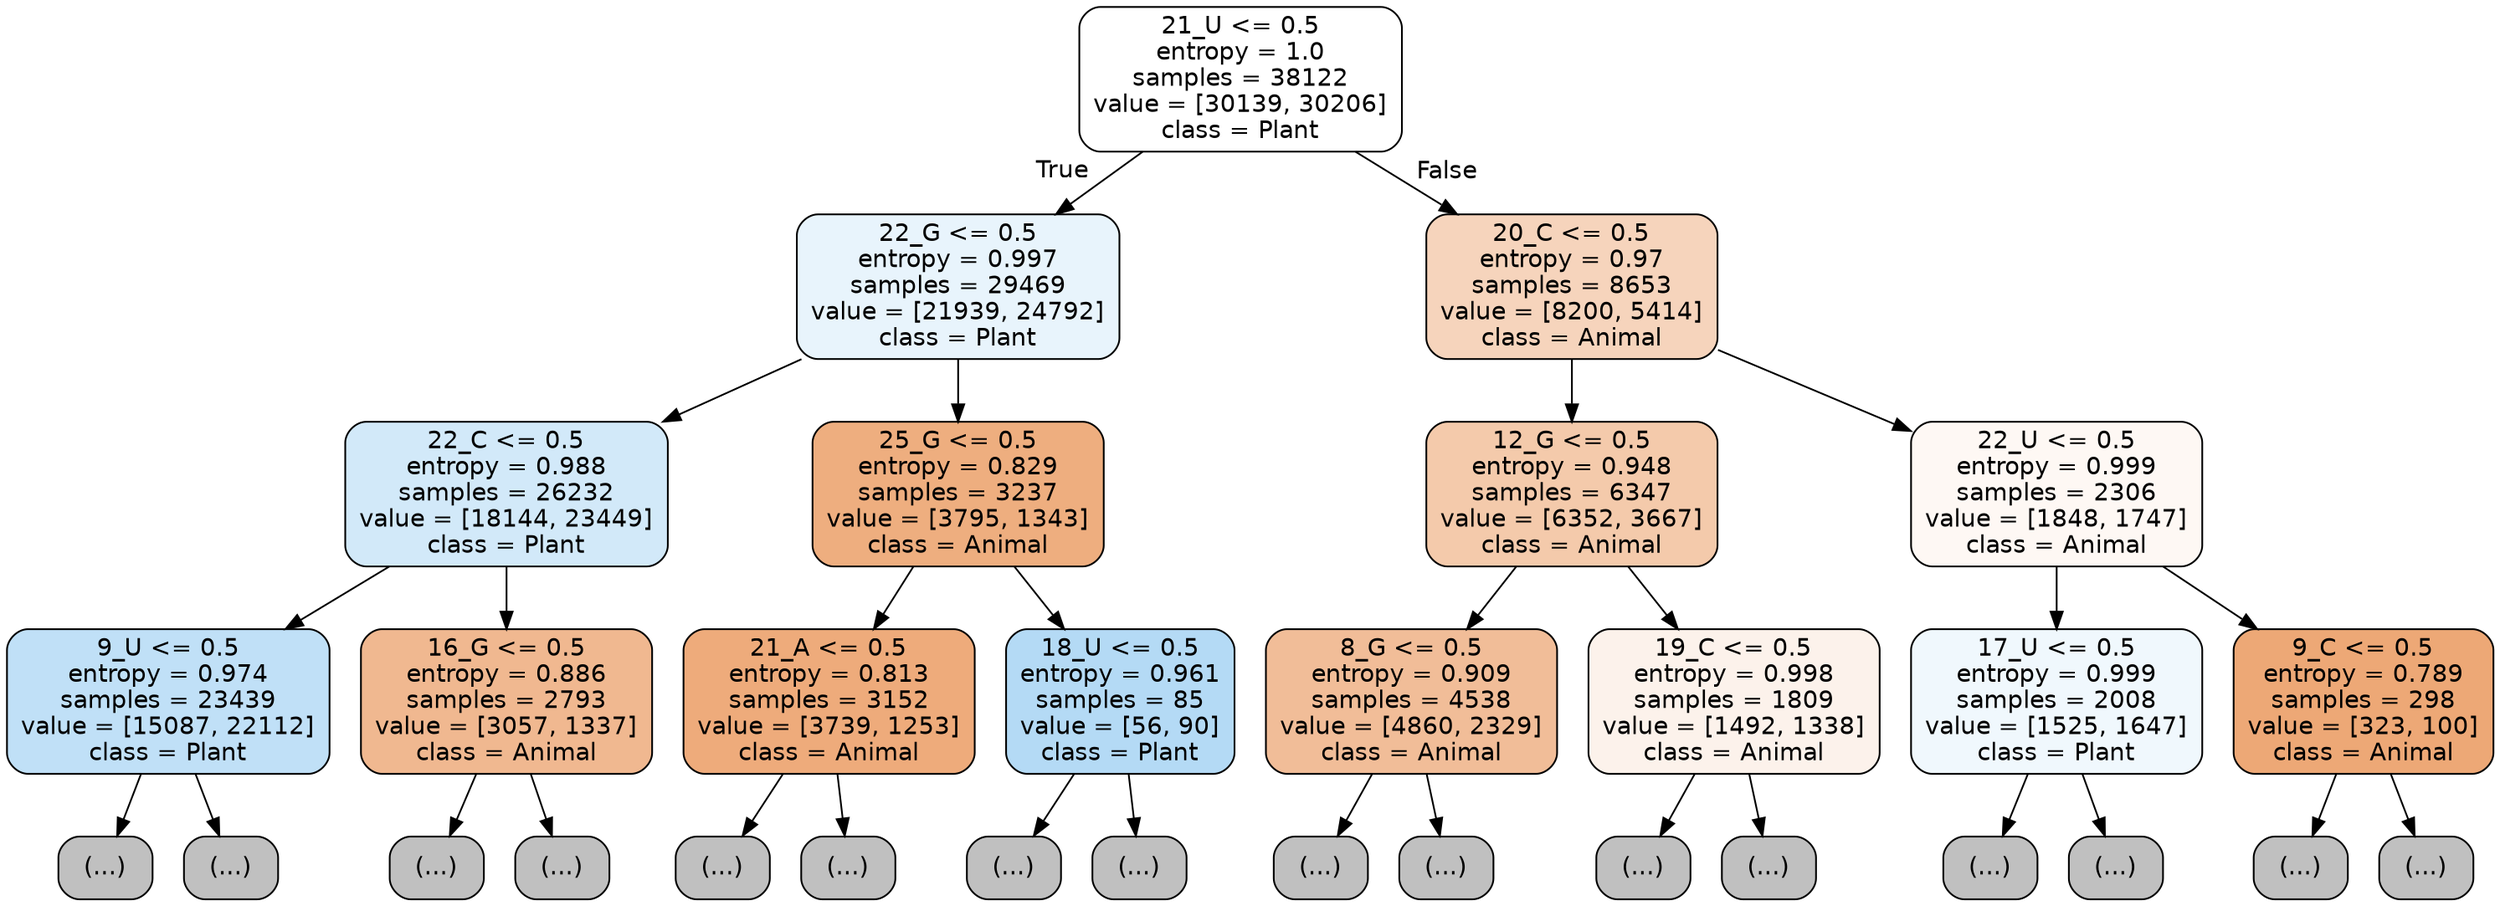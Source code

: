 digraph Tree {
node [shape=box, style="filled, rounded", color="black", fontname="helvetica"] ;
edge [fontname="helvetica"] ;
0 [label="21_U <= 0.5\nentropy = 1.0\nsamples = 38122\nvalue = [30139, 30206]\nclass = Plant", fillcolor="#ffffff"] ;
1 [label="22_G <= 0.5\nentropy = 0.997\nsamples = 29469\nvalue = [21939, 24792]\nclass = Plant", fillcolor="#e8f4fc"] ;
0 -> 1 [labeldistance=2.5, labelangle=45, headlabel="True"] ;
2 [label="22_C <= 0.5\nentropy = 0.988\nsamples = 26232\nvalue = [18144, 23449]\nclass = Plant", fillcolor="#d2e9f9"] ;
1 -> 2 ;
3 [label="9_U <= 0.5\nentropy = 0.974\nsamples = 23439\nvalue = [15087, 22112]\nclass = Plant", fillcolor="#c0e0f7"] ;
2 -> 3 ;
4 [label="(...)", fillcolor="#C0C0C0"] ;
3 -> 4 ;
7593 [label="(...)", fillcolor="#C0C0C0"] ;
3 -> 7593 ;
10546 [label="16_G <= 0.5\nentropy = 0.886\nsamples = 2793\nvalue = [3057, 1337]\nclass = Animal", fillcolor="#f0b890"] ;
2 -> 10546 ;
10547 [label="(...)", fillcolor="#C0C0C0"] ;
10546 -> 10547 ;
11672 [label="(...)", fillcolor="#C0C0C0"] ;
10546 -> 11672 ;
11989 [label="25_G <= 0.5\nentropy = 0.829\nsamples = 3237\nvalue = [3795, 1343]\nclass = Animal", fillcolor="#eeae7f"] ;
1 -> 11989 ;
11990 [label="21_A <= 0.5\nentropy = 0.813\nsamples = 3152\nvalue = [3739, 1253]\nclass = Animal", fillcolor="#eeab7b"] ;
11989 -> 11990 ;
11991 [label="(...)", fillcolor="#C0C0C0"] ;
11990 -> 11991 ;
12872 [label="(...)", fillcolor="#C0C0C0"] ;
11990 -> 12872 ;
13301 [label="18_U <= 0.5\nentropy = 0.961\nsamples = 85\nvalue = [56, 90]\nclass = Plant", fillcolor="#b4daf5"] ;
11989 -> 13301 ;
13302 [label="(...)", fillcolor="#C0C0C0"] ;
13301 -> 13302 ;
13333 [label="(...)", fillcolor="#C0C0C0"] ;
13301 -> 13333 ;
13340 [label="20_C <= 0.5\nentropy = 0.97\nsamples = 8653\nvalue = [8200, 5414]\nclass = Animal", fillcolor="#f6d4bc"] ;
0 -> 13340 [labeldistance=2.5, labelangle=-45, headlabel="False"] ;
13341 [label="12_G <= 0.5\nentropy = 0.948\nsamples = 6347\nvalue = [6352, 3667]\nclass = Animal", fillcolor="#f4caab"] ;
13340 -> 13341 ;
13342 [label="8_G <= 0.5\nentropy = 0.909\nsamples = 4538\nvalue = [4860, 2329]\nclass = Animal", fillcolor="#f1bd98"] ;
13341 -> 13342 ;
13343 [label="(...)", fillcolor="#C0C0C0"] ;
13342 -> 13343 ;
14780 [label="(...)", fillcolor="#C0C0C0"] ;
13342 -> 14780 ;
15361 [label="19_C <= 0.5\nentropy = 0.998\nsamples = 1809\nvalue = [1492, 1338]\nclass = Animal", fillcolor="#fcf2eb"] ;
13341 -> 15361 ;
15362 [label="(...)", fillcolor="#C0C0C0"] ;
15361 -> 15362 ;
15859 [label="(...)", fillcolor="#C0C0C0"] ;
15361 -> 15859 ;
16054 [label="22_U <= 0.5\nentropy = 0.999\nsamples = 2306\nvalue = [1848, 1747]\nclass = Animal", fillcolor="#fef8f4"] ;
13340 -> 16054 ;
16055 [label="17_U <= 0.5\nentropy = 0.999\nsamples = 2008\nvalue = [1525, 1647]\nclass = Plant", fillcolor="#f0f8fd"] ;
16054 -> 16055 ;
16056 [label="(...)", fillcolor="#C0C0C0"] ;
16055 -> 16056 ;
16727 [label="(...)", fillcolor="#C0C0C0"] ;
16055 -> 16727 ;
17004 [label="9_C <= 0.5\nentropy = 0.789\nsamples = 298\nvalue = [323, 100]\nclass = Animal", fillcolor="#eda876"] ;
16054 -> 17004 ;
17005 [label="(...)", fillcolor="#C0C0C0"] ;
17004 -> 17005 ;
17114 [label="(...)", fillcolor="#C0C0C0"] ;
17004 -> 17114 ;
}